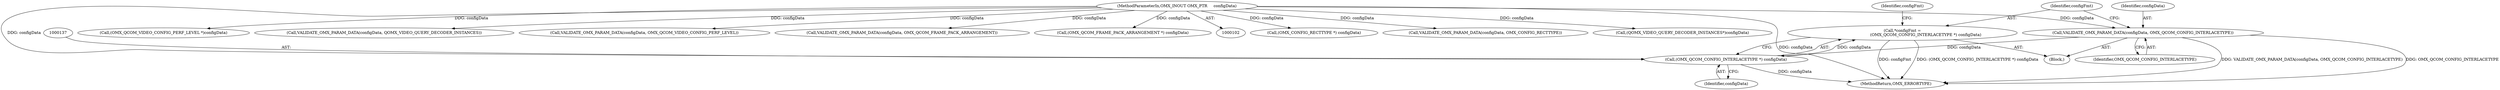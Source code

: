 digraph "0_Android_560ccdb509a7b86186fac0fce1b25bd9a3e6a6e8@pointer" {
"1000134" [label="(Call,*configFmt =\n                                     (OMX_QCOM_CONFIG_INTERLACETYPE *) configData)"];
"1000136" [label="(Call,(OMX_QCOM_CONFIG_INTERLACETYPE *) configData)"];
"1000130" [label="(Call,VALIDATE_OMX_PARAM_DATA(configData, OMX_QCOM_CONFIG_INTERLACETYPE))"];
"1000105" [label="(MethodParameterIn,OMX_INOUT OMX_PTR     configData)"];
"1000258" [label="(Call,(OMX_CONFIG_RECTTYPE *) configData)"];
"1000252" [label="(Call,VALIDATE_OMX_PARAM_DATA(configData, OMX_CONFIG_RECTTYPE))"];
"1000130" [label="(Call,VALIDATE_OMX_PARAM_DATA(configData, OMX_QCOM_CONFIG_INTERLACETYPE))"];
"1000212" [label="(Call,(QOMX_VIDEO_QUERY_DECODER_INSTANCES*)configData)"];
"1000291" [label="(Call,(OMX_QCOM_VIDEO_CONFIG_PERF_LEVEL *)configData)"];
"1000206" [label="(Call,VALIDATE_OMX_PARAM_DATA(configData, QOMX_VIDEO_QUERY_DECODER_INSTANCES))"];
"1000284" [label="(Call,VALIDATE_OMX_PARAM_DATA(configData, OMX_QCOM_VIDEO_CONFIG_PERF_LEVEL))"];
"1000142" [label="(Identifier,configFmt)"];
"1000136" [label="(Call,(OMX_QCOM_CONFIG_INTERLACETYPE *) configData)"];
"1000138" [label="(Identifier,configData)"];
"1000135" [label="(Identifier,configFmt)"];
"1000230" [label="(Call,VALIDATE_OMX_PARAM_DATA(configData, OMX_QCOM_FRAME_PACK_ARRANGEMENT))"];
"1000129" [label="(Block,)"];
"1000131" [label="(Identifier,configData)"];
"1000134" [label="(Call,*configFmt =\n                                     (OMX_QCOM_CONFIG_INTERLACETYPE *) configData)"];
"1000132" [label="(Identifier,OMX_QCOM_CONFIG_INTERLACETYPE)"];
"1000357" [label="(MethodReturn,OMX_ERRORTYPE)"];
"1000105" [label="(MethodParameterIn,OMX_INOUT OMX_PTR     configData)"];
"1000236" [label="(Call,(OMX_QCOM_FRAME_PACK_ARRANGEMENT *) configData)"];
"1000134" -> "1000129"  [label="AST: "];
"1000134" -> "1000136"  [label="CFG: "];
"1000135" -> "1000134"  [label="AST: "];
"1000136" -> "1000134"  [label="AST: "];
"1000142" -> "1000134"  [label="CFG: "];
"1000134" -> "1000357"  [label="DDG: configFmt"];
"1000134" -> "1000357"  [label="DDG: (OMX_QCOM_CONFIG_INTERLACETYPE *) configData"];
"1000136" -> "1000134"  [label="DDG: configData"];
"1000136" -> "1000138"  [label="CFG: "];
"1000137" -> "1000136"  [label="AST: "];
"1000138" -> "1000136"  [label="AST: "];
"1000136" -> "1000357"  [label="DDG: configData"];
"1000130" -> "1000136"  [label="DDG: configData"];
"1000105" -> "1000136"  [label="DDG: configData"];
"1000130" -> "1000129"  [label="AST: "];
"1000130" -> "1000132"  [label="CFG: "];
"1000131" -> "1000130"  [label="AST: "];
"1000132" -> "1000130"  [label="AST: "];
"1000135" -> "1000130"  [label="CFG: "];
"1000130" -> "1000357"  [label="DDG: VALIDATE_OMX_PARAM_DATA(configData, OMX_QCOM_CONFIG_INTERLACETYPE)"];
"1000130" -> "1000357"  [label="DDG: OMX_QCOM_CONFIG_INTERLACETYPE"];
"1000105" -> "1000130"  [label="DDG: configData"];
"1000105" -> "1000102"  [label="AST: "];
"1000105" -> "1000357"  [label="DDG: configData"];
"1000105" -> "1000206"  [label="DDG: configData"];
"1000105" -> "1000212"  [label="DDG: configData"];
"1000105" -> "1000230"  [label="DDG: configData"];
"1000105" -> "1000236"  [label="DDG: configData"];
"1000105" -> "1000252"  [label="DDG: configData"];
"1000105" -> "1000258"  [label="DDG: configData"];
"1000105" -> "1000284"  [label="DDG: configData"];
"1000105" -> "1000291"  [label="DDG: configData"];
}
